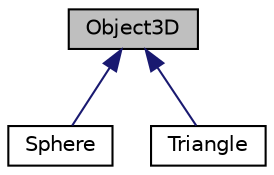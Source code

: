 digraph "Object3D"
{
 // INTERACTIVE_SVG=YES
 // LATEX_PDF_SIZE
  edge [fontname="Helvetica",fontsize="10",labelfontname="Helvetica",labelfontsize="10"];
  node [fontname="Helvetica",fontsize="10",shape=record];
  Node1 [label="Object3D",height=0.2,width=0.4,color="black", fillcolor="grey75", style="filled", fontcolor="black",tooltip="Abstract class for a three-dimentional object."];
  Node1 -> Node2 [dir="back",color="midnightblue",fontsize="10",style="solid",fontname="Helvetica"];
  Node2 [label="Sphere",height=0.2,width=0.4,color="black", fillcolor="white", style="filled",URL="$class_sphere.html",tooltip="A sphere described by its center and its raidus."];
  Node1 -> Node3 [dir="back",color="midnightblue",fontsize="10",style="solid",fontname="Helvetica"];
  Node3 [label="Triangle",height=0.2,width=0.4,color="black", fillcolor="white", style="filled",URL="$class_triangle.html",tooltip="A triangle defined by its three vertices."];
}
